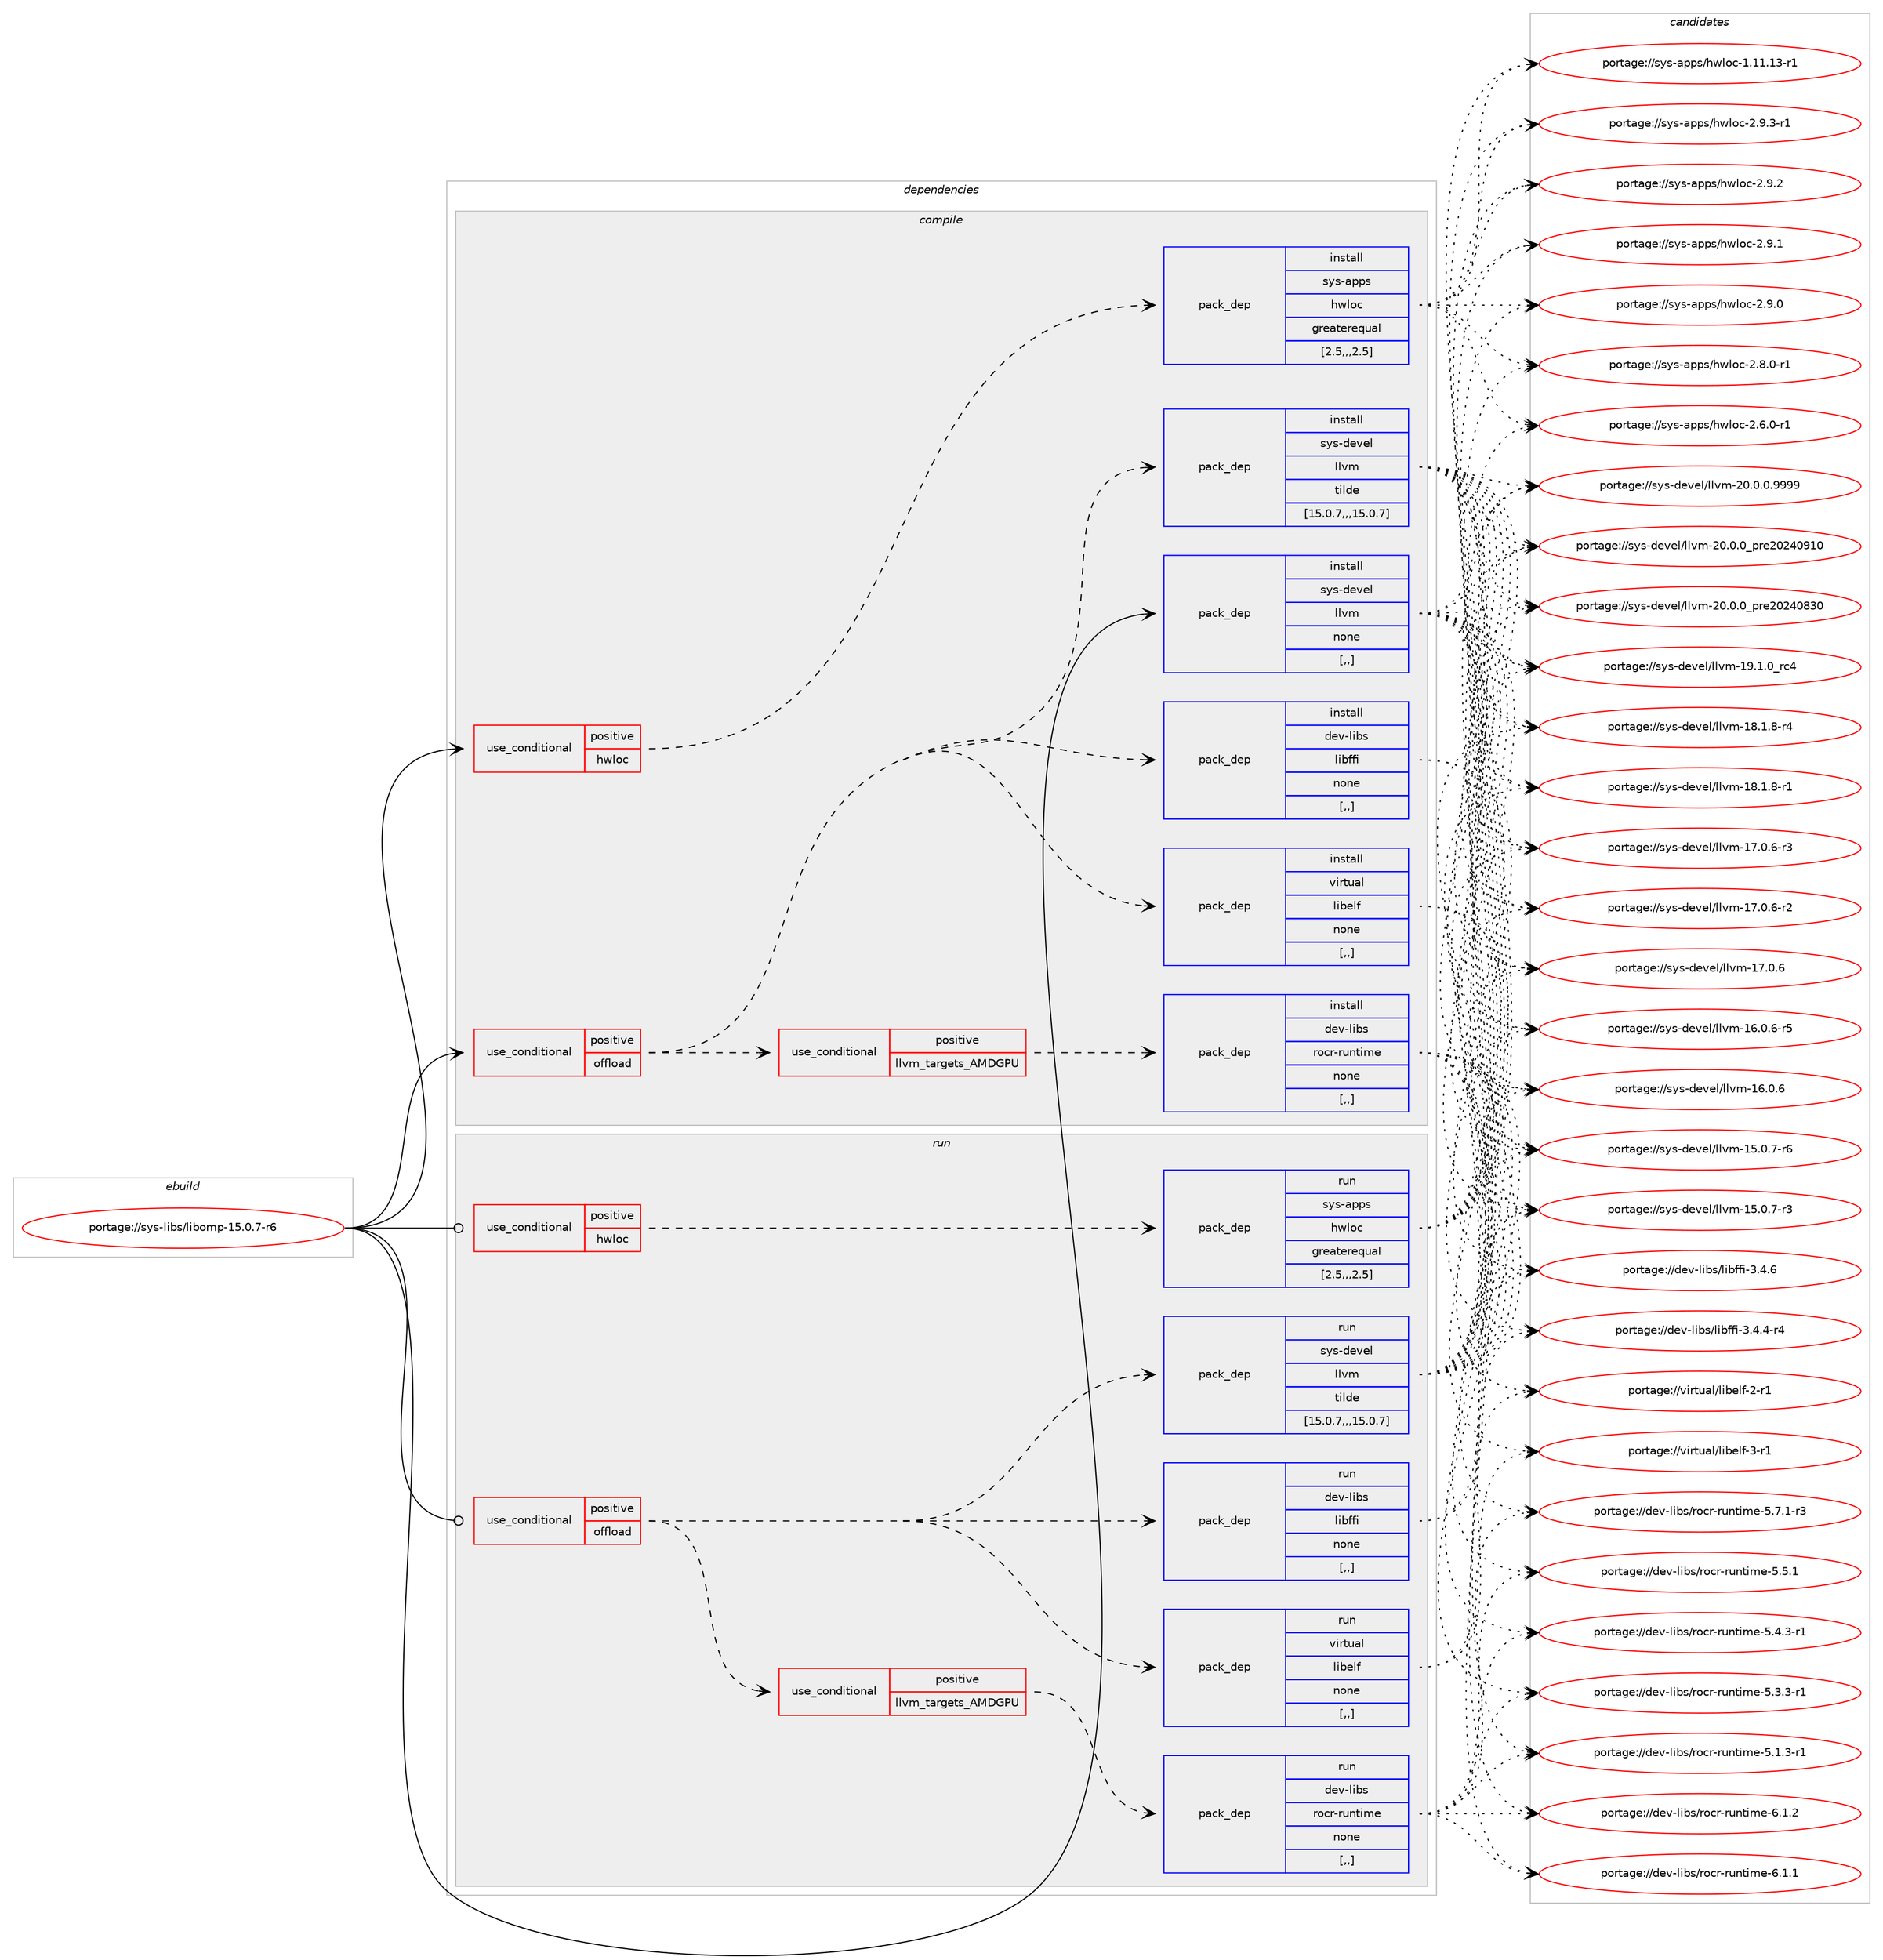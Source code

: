 digraph prolog {

# *************
# Graph options
# *************

newrank=true;
concentrate=true;
compound=true;
graph [rankdir=LR,fontname=Helvetica,fontsize=10,ranksep=1.5];#, ranksep=2.5, nodesep=0.2];
edge  [arrowhead=vee];
node  [fontname=Helvetica,fontsize=10];

# **********
# The ebuild
# **********

subgraph cluster_leftcol {
color=gray;
label=<<i>ebuild</i>>;
id [label="portage://sys-libs/libomp-15.0.7-r6", color=red, width=4, href="../sys-libs/libomp-15.0.7-r6.svg"];
}

# ****************
# The dependencies
# ****************

subgraph cluster_midcol {
color=gray;
label=<<i>dependencies</i>>;
subgraph cluster_compile {
fillcolor="#eeeeee";
style=filled;
label=<<i>compile</i>>;
subgraph cond252107 {
dependency952907 [label=<<TABLE BORDER="0" CELLBORDER="1" CELLSPACING="0" CELLPADDING="4"><TR><TD ROWSPAN="3" CELLPADDING="10">use_conditional</TD></TR><TR><TD>positive</TD></TR><TR><TD>hwloc</TD></TR></TABLE>>, shape=none, color=red];
subgraph pack694067 {
dependency952908 [label=<<TABLE BORDER="0" CELLBORDER="1" CELLSPACING="0" CELLPADDING="4" WIDTH="220"><TR><TD ROWSPAN="6" CELLPADDING="30">pack_dep</TD></TR><TR><TD WIDTH="110">install</TD></TR><TR><TD>sys-apps</TD></TR><TR><TD>hwloc</TD></TR><TR><TD>greaterequal</TD></TR><TR><TD>[2.5,,,2.5]</TD></TR></TABLE>>, shape=none, color=blue];
}
dependency952907:e -> dependency952908:w [weight=20,style="dashed",arrowhead="vee"];
}
id:e -> dependency952907:w [weight=20,style="solid",arrowhead="vee"];
subgraph cond252108 {
dependency952909 [label=<<TABLE BORDER="0" CELLBORDER="1" CELLSPACING="0" CELLPADDING="4"><TR><TD ROWSPAN="3" CELLPADDING="10">use_conditional</TD></TR><TR><TD>positive</TD></TR><TR><TD>offload</TD></TR></TABLE>>, shape=none, color=red];
subgraph pack694068 {
dependency952910 [label=<<TABLE BORDER="0" CELLBORDER="1" CELLSPACING="0" CELLPADDING="4" WIDTH="220"><TR><TD ROWSPAN="6" CELLPADDING="30">pack_dep</TD></TR><TR><TD WIDTH="110">install</TD></TR><TR><TD>virtual</TD></TR><TR><TD>libelf</TD></TR><TR><TD>none</TD></TR><TR><TD>[,,]</TD></TR></TABLE>>, shape=none, color=blue];
}
dependency952909:e -> dependency952910:w [weight=20,style="dashed",arrowhead="vee"];
subgraph pack694069 {
dependency952911 [label=<<TABLE BORDER="0" CELLBORDER="1" CELLSPACING="0" CELLPADDING="4" WIDTH="220"><TR><TD ROWSPAN="6" CELLPADDING="30">pack_dep</TD></TR><TR><TD WIDTH="110">install</TD></TR><TR><TD>dev-libs</TD></TR><TR><TD>libffi</TD></TR><TR><TD>none</TD></TR><TR><TD>[,,]</TD></TR></TABLE>>, shape=none, color=blue];
}
dependency952909:e -> dependency952911:w [weight=20,style="dashed",arrowhead="vee"];
subgraph pack694070 {
dependency952912 [label=<<TABLE BORDER="0" CELLBORDER="1" CELLSPACING="0" CELLPADDING="4" WIDTH="220"><TR><TD ROWSPAN="6" CELLPADDING="30">pack_dep</TD></TR><TR><TD WIDTH="110">install</TD></TR><TR><TD>sys-devel</TD></TR><TR><TD>llvm</TD></TR><TR><TD>tilde</TD></TR><TR><TD>[15.0.7,,,15.0.7]</TD></TR></TABLE>>, shape=none, color=blue];
}
dependency952909:e -> dependency952912:w [weight=20,style="dashed",arrowhead="vee"];
subgraph cond252109 {
dependency952913 [label=<<TABLE BORDER="0" CELLBORDER="1" CELLSPACING="0" CELLPADDING="4"><TR><TD ROWSPAN="3" CELLPADDING="10">use_conditional</TD></TR><TR><TD>positive</TD></TR><TR><TD>llvm_targets_AMDGPU</TD></TR></TABLE>>, shape=none, color=red];
subgraph pack694071 {
dependency952914 [label=<<TABLE BORDER="0" CELLBORDER="1" CELLSPACING="0" CELLPADDING="4" WIDTH="220"><TR><TD ROWSPAN="6" CELLPADDING="30">pack_dep</TD></TR><TR><TD WIDTH="110">install</TD></TR><TR><TD>dev-libs</TD></TR><TR><TD>rocr-runtime</TD></TR><TR><TD>none</TD></TR><TR><TD>[,,]</TD></TR></TABLE>>, shape=none, color=blue];
}
dependency952913:e -> dependency952914:w [weight=20,style="dashed",arrowhead="vee"];
}
dependency952909:e -> dependency952913:w [weight=20,style="dashed",arrowhead="vee"];
}
id:e -> dependency952909:w [weight=20,style="solid",arrowhead="vee"];
subgraph pack694072 {
dependency952915 [label=<<TABLE BORDER="0" CELLBORDER="1" CELLSPACING="0" CELLPADDING="4" WIDTH="220"><TR><TD ROWSPAN="6" CELLPADDING="30">pack_dep</TD></TR><TR><TD WIDTH="110">install</TD></TR><TR><TD>sys-devel</TD></TR><TR><TD>llvm</TD></TR><TR><TD>none</TD></TR><TR><TD>[,,]</TD></TR></TABLE>>, shape=none, color=blue];
}
id:e -> dependency952915:w [weight=20,style="solid",arrowhead="vee"];
}
subgraph cluster_compileandrun {
fillcolor="#eeeeee";
style=filled;
label=<<i>compile and run</i>>;
}
subgraph cluster_run {
fillcolor="#eeeeee";
style=filled;
label=<<i>run</i>>;
subgraph cond252110 {
dependency952916 [label=<<TABLE BORDER="0" CELLBORDER="1" CELLSPACING="0" CELLPADDING="4"><TR><TD ROWSPAN="3" CELLPADDING="10">use_conditional</TD></TR><TR><TD>positive</TD></TR><TR><TD>hwloc</TD></TR></TABLE>>, shape=none, color=red];
subgraph pack694073 {
dependency952917 [label=<<TABLE BORDER="0" CELLBORDER="1" CELLSPACING="0" CELLPADDING="4" WIDTH="220"><TR><TD ROWSPAN="6" CELLPADDING="30">pack_dep</TD></TR><TR><TD WIDTH="110">run</TD></TR><TR><TD>sys-apps</TD></TR><TR><TD>hwloc</TD></TR><TR><TD>greaterequal</TD></TR><TR><TD>[2.5,,,2.5]</TD></TR></TABLE>>, shape=none, color=blue];
}
dependency952916:e -> dependency952917:w [weight=20,style="dashed",arrowhead="vee"];
}
id:e -> dependency952916:w [weight=20,style="solid",arrowhead="odot"];
subgraph cond252111 {
dependency952918 [label=<<TABLE BORDER="0" CELLBORDER="1" CELLSPACING="0" CELLPADDING="4"><TR><TD ROWSPAN="3" CELLPADDING="10">use_conditional</TD></TR><TR><TD>positive</TD></TR><TR><TD>offload</TD></TR></TABLE>>, shape=none, color=red];
subgraph pack694074 {
dependency952919 [label=<<TABLE BORDER="0" CELLBORDER="1" CELLSPACING="0" CELLPADDING="4" WIDTH="220"><TR><TD ROWSPAN="6" CELLPADDING="30">pack_dep</TD></TR><TR><TD WIDTH="110">run</TD></TR><TR><TD>virtual</TD></TR><TR><TD>libelf</TD></TR><TR><TD>none</TD></TR><TR><TD>[,,]</TD></TR></TABLE>>, shape=none, color=blue];
}
dependency952918:e -> dependency952919:w [weight=20,style="dashed",arrowhead="vee"];
subgraph pack694075 {
dependency952920 [label=<<TABLE BORDER="0" CELLBORDER="1" CELLSPACING="0" CELLPADDING="4" WIDTH="220"><TR><TD ROWSPAN="6" CELLPADDING="30">pack_dep</TD></TR><TR><TD WIDTH="110">run</TD></TR><TR><TD>dev-libs</TD></TR><TR><TD>libffi</TD></TR><TR><TD>none</TD></TR><TR><TD>[,,]</TD></TR></TABLE>>, shape=none, color=blue];
}
dependency952918:e -> dependency952920:w [weight=20,style="dashed",arrowhead="vee"];
subgraph pack694076 {
dependency952921 [label=<<TABLE BORDER="0" CELLBORDER="1" CELLSPACING="0" CELLPADDING="4" WIDTH="220"><TR><TD ROWSPAN="6" CELLPADDING="30">pack_dep</TD></TR><TR><TD WIDTH="110">run</TD></TR><TR><TD>sys-devel</TD></TR><TR><TD>llvm</TD></TR><TR><TD>tilde</TD></TR><TR><TD>[15.0.7,,,15.0.7]</TD></TR></TABLE>>, shape=none, color=blue];
}
dependency952918:e -> dependency952921:w [weight=20,style="dashed",arrowhead="vee"];
subgraph cond252112 {
dependency952922 [label=<<TABLE BORDER="0" CELLBORDER="1" CELLSPACING="0" CELLPADDING="4"><TR><TD ROWSPAN="3" CELLPADDING="10">use_conditional</TD></TR><TR><TD>positive</TD></TR><TR><TD>llvm_targets_AMDGPU</TD></TR></TABLE>>, shape=none, color=red];
subgraph pack694077 {
dependency952923 [label=<<TABLE BORDER="0" CELLBORDER="1" CELLSPACING="0" CELLPADDING="4" WIDTH="220"><TR><TD ROWSPAN="6" CELLPADDING="30">pack_dep</TD></TR><TR><TD WIDTH="110">run</TD></TR><TR><TD>dev-libs</TD></TR><TR><TD>rocr-runtime</TD></TR><TR><TD>none</TD></TR><TR><TD>[,,]</TD></TR></TABLE>>, shape=none, color=blue];
}
dependency952922:e -> dependency952923:w [weight=20,style="dashed",arrowhead="vee"];
}
dependency952918:e -> dependency952922:w [weight=20,style="dashed",arrowhead="vee"];
}
id:e -> dependency952918:w [weight=20,style="solid",arrowhead="odot"];
}
}

# **************
# The candidates
# **************

subgraph cluster_choices {
rank=same;
color=gray;
label=<<i>candidates</i>>;

subgraph choice694067 {
color=black;
nodesep=1;
choice115121115459711211211547104119108111994550465746514511449 [label="portage://sys-apps/hwloc-2.9.3-r1", color=red, width=4,href="../sys-apps/hwloc-2.9.3-r1.svg"];
choice11512111545971121121154710411910811199455046574650 [label="portage://sys-apps/hwloc-2.9.2", color=red, width=4,href="../sys-apps/hwloc-2.9.2.svg"];
choice11512111545971121121154710411910811199455046574649 [label="portage://sys-apps/hwloc-2.9.1", color=red, width=4,href="../sys-apps/hwloc-2.9.1.svg"];
choice11512111545971121121154710411910811199455046574648 [label="portage://sys-apps/hwloc-2.9.0", color=red, width=4,href="../sys-apps/hwloc-2.9.0.svg"];
choice115121115459711211211547104119108111994550465646484511449 [label="portage://sys-apps/hwloc-2.8.0-r1", color=red, width=4,href="../sys-apps/hwloc-2.8.0-r1.svg"];
choice115121115459711211211547104119108111994550465446484511449 [label="portage://sys-apps/hwloc-2.6.0-r1", color=red, width=4,href="../sys-apps/hwloc-2.6.0-r1.svg"];
choice1151211154597112112115471041191081119945494649494649514511449 [label="portage://sys-apps/hwloc-1.11.13-r1", color=red, width=4,href="../sys-apps/hwloc-1.11.13-r1.svg"];
dependency952908:e -> choice115121115459711211211547104119108111994550465746514511449:w [style=dotted,weight="100"];
dependency952908:e -> choice11512111545971121121154710411910811199455046574650:w [style=dotted,weight="100"];
dependency952908:e -> choice11512111545971121121154710411910811199455046574649:w [style=dotted,weight="100"];
dependency952908:e -> choice11512111545971121121154710411910811199455046574648:w [style=dotted,weight="100"];
dependency952908:e -> choice115121115459711211211547104119108111994550465646484511449:w [style=dotted,weight="100"];
dependency952908:e -> choice115121115459711211211547104119108111994550465446484511449:w [style=dotted,weight="100"];
dependency952908:e -> choice1151211154597112112115471041191081119945494649494649514511449:w [style=dotted,weight="100"];
}
subgraph choice694068 {
color=black;
nodesep=1;
choice11810511411611797108471081059810110810245514511449 [label="portage://virtual/libelf-3-r1", color=red, width=4,href="../virtual/libelf-3-r1.svg"];
choice11810511411611797108471081059810110810245504511449 [label="portage://virtual/libelf-2-r1", color=red, width=4,href="../virtual/libelf-2-r1.svg"];
dependency952910:e -> choice11810511411611797108471081059810110810245514511449:w [style=dotted,weight="100"];
dependency952910:e -> choice11810511411611797108471081059810110810245504511449:w [style=dotted,weight="100"];
}
subgraph choice694069 {
color=black;
nodesep=1;
choice10010111845108105981154710810598102102105455146524654 [label="portage://dev-libs/libffi-3.4.6", color=red, width=4,href="../dev-libs/libffi-3.4.6.svg"];
choice100101118451081059811547108105981021021054551465246524511452 [label="portage://dev-libs/libffi-3.4.4-r4", color=red, width=4,href="../dev-libs/libffi-3.4.4-r4.svg"];
dependency952911:e -> choice10010111845108105981154710810598102102105455146524654:w [style=dotted,weight="100"];
dependency952911:e -> choice100101118451081059811547108105981021021054551465246524511452:w [style=dotted,weight="100"];
}
subgraph choice694070 {
color=black;
nodesep=1;
choice1151211154510010111810110847108108118109455048464846484657575757 [label="portage://sys-devel/llvm-20.0.0.9999", color=red, width=4,href="../sys-devel/llvm-20.0.0.9999.svg"];
choice115121115451001011181011084710810811810945504846484648951121141015048505248574948 [label="portage://sys-devel/llvm-20.0.0_pre20240910", color=red, width=4,href="../sys-devel/llvm-20.0.0_pre20240910.svg"];
choice115121115451001011181011084710810811810945504846484648951121141015048505248565148 [label="portage://sys-devel/llvm-20.0.0_pre20240830", color=red, width=4,href="../sys-devel/llvm-20.0.0_pre20240830.svg"];
choice115121115451001011181011084710810811810945495746494648951149952 [label="portage://sys-devel/llvm-19.1.0_rc4", color=red, width=4,href="../sys-devel/llvm-19.1.0_rc4.svg"];
choice1151211154510010111810110847108108118109454956464946564511452 [label="portage://sys-devel/llvm-18.1.8-r4", color=red, width=4,href="../sys-devel/llvm-18.1.8-r4.svg"];
choice1151211154510010111810110847108108118109454956464946564511449 [label="portage://sys-devel/llvm-18.1.8-r1", color=red, width=4,href="../sys-devel/llvm-18.1.8-r1.svg"];
choice1151211154510010111810110847108108118109454955464846544511451 [label="portage://sys-devel/llvm-17.0.6-r3", color=red, width=4,href="../sys-devel/llvm-17.0.6-r3.svg"];
choice1151211154510010111810110847108108118109454955464846544511450 [label="portage://sys-devel/llvm-17.0.6-r2", color=red, width=4,href="../sys-devel/llvm-17.0.6-r2.svg"];
choice115121115451001011181011084710810811810945495546484654 [label="portage://sys-devel/llvm-17.0.6", color=red, width=4,href="../sys-devel/llvm-17.0.6.svg"];
choice1151211154510010111810110847108108118109454954464846544511453 [label="portage://sys-devel/llvm-16.0.6-r5", color=red, width=4,href="../sys-devel/llvm-16.0.6-r5.svg"];
choice115121115451001011181011084710810811810945495446484654 [label="portage://sys-devel/llvm-16.0.6", color=red, width=4,href="../sys-devel/llvm-16.0.6.svg"];
choice1151211154510010111810110847108108118109454953464846554511454 [label="portage://sys-devel/llvm-15.0.7-r6", color=red, width=4,href="../sys-devel/llvm-15.0.7-r6.svg"];
choice1151211154510010111810110847108108118109454953464846554511451 [label="portage://sys-devel/llvm-15.0.7-r3", color=red, width=4,href="../sys-devel/llvm-15.0.7-r3.svg"];
dependency952912:e -> choice1151211154510010111810110847108108118109455048464846484657575757:w [style=dotted,weight="100"];
dependency952912:e -> choice115121115451001011181011084710810811810945504846484648951121141015048505248574948:w [style=dotted,weight="100"];
dependency952912:e -> choice115121115451001011181011084710810811810945504846484648951121141015048505248565148:w [style=dotted,weight="100"];
dependency952912:e -> choice115121115451001011181011084710810811810945495746494648951149952:w [style=dotted,weight="100"];
dependency952912:e -> choice1151211154510010111810110847108108118109454956464946564511452:w [style=dotted,weight="100"];
dependency952912:e -> choice1151211154510010111810110847108108118109454956464946564511449:w [style=dotted,weight="100"];
dependency952912:e -> choice1151211154510010111810110847108108118109454955464846544511451:w [style=dotted,weight="100"];
dependency952912:e -> choice1151211154510010111810110847108108118109454955464846544511450:w [style=dotted,weight="100"];
dependency952912:e -> choice115121115451001011181011084710810811810945495546484654:w [style=dotted,weight="100"];
dependency952912:e -> choice1151211154510010111810110847108108118109454954464846544511453:w [style=dotted,weight="100"];
dependency952912:e -> choice115121115451001011181011084710810811810945495446484654:w [style=dotted,weight="100"];
dependency952912:e -> choice1151211154510010111810110847108108118109454953464846554511454:w [style=dotted,weight="100"];
dependency952912:e -> choice1151211154510010111810110847108108118109454953464846554511451:w [style=dotted,weight="100"];
}
subgraph choice694071 {
color=black;
nodesep=1;
choice1001011184510810598115471141119911445114117110116105109101455446494650 [label="portage://dev-libs/rocr-runtime-6.1.2", color=red, width=4,href="../dev-libs/rocr-runtime-6.1.2.svg"];
choice1001011184510810598115471141119911445114117110116105109101455446494649 [label="portage://dev-libs/rocr-runtime-6.1.1", color=red, width=4,href="../dev-libs/rocr-runtime-6.1.1.svg"];
choice10010111845108105981154711411199114451141171101161051091014553465546494511451 [label="portage://dev-libs/rocr-runtime-5.7.1-r3", color=red, width=4,href="../dev-libs/rocr-runtime-5.7.1-r3.svg"];
choice1001011184510810598115471141119911445114117110116105109101455346534649 [label="portage://dev-libs/rocr-runtime-5.5.1", color=red, width=4,href="../dev-libs/rocr-runtime-5.5.1.svg"];
choice10010111845108105981154711411199114451141171101161051091014553465246514511449 [label="portage://dev-libs/rocr-runtime-5.4.3-r1", color=red, width=4,href="../dev-libs/rocr-runtime-5.4.3-r1.svg"];
choice10010111845108105981154711411199114451141171101161051091014553465146514511449 [label="portage://dev-libs/rocr-runtime-5.3.3-r1", color=red, width=4,href="../dev-libs/rocr-runtime-5.3.3-r1.svg"];
choice10010111845108105981154711411199114451141171101161051091014553464946514511449 [label="portage://dev-libs/rocr-runtime-5.1.3-r1", color=red, width=4,href="../dev-libs/rocr-runtime-5.1.3-r1.svg"];
dependency952914:e -> choice1001011184510810598115471141119911445114117110116105109101455446494650:w [style=dotted,weight="100"];
dependency952914:e -> choice1001011184510810598115471141119911445114117110116105109101455446494649:w [style=dotted,weight="100"];
dependency952914:e -> choice10010111845108105981154711411199114451141171101161051091014553465546494511451:w [style=dotted,weight="100"];
dependency952914:e -> choice1001011184510810598115471141119911445114117110116105109101455346534649:w [style=dotted,weight="100"];
dependency952914:e -> choice10010111845108105981154711411199114451141171101161051091014553465246514511449:w [style=dotted,weight="100"];
dependency952914:e -> choice10010111845108105981154711411199114451141171101161051091014553465146514511449:w [style=dotted,weight="100"];
dependency952914:e -> choice10010111845108105981154711411199114451141171101161051091014553464946514511449:w [style=dotted,weight="100"];
}
subgraph choice694072 {
color=black;
nodesep=1;
choice1151211154510010111810110847108108118109455048464846484657575757 [label="portage://sys-devel/llvm-20.0.0.9999", color=red, width=4,href="../sys-devel/llvm-20.0.0.9999.svg"];
choice115121115451001011181011084710810811810945504846484648951121141015048505248574948 [label="portage://sys-devel/llvm-20.0.0_pre20240910", color=red, width=4,href="../sys-devel/llvm-20.0.0_pre20240910.svg"];
choice115121115451001011181011084710810811810945504846484648951121141015048505248565148 [label="portage://sys-devel/llvm-20.0.0_pre20240830", color=red, width=4,href="../sys-devel/llvm-20.0.0_pre20240830.svg"];
choice115121115451001011181011084710810811810945495746494648951149952 [label="portage://sys-devel/llvm-19.1.0_rc4", color=red, width=4,href="../sys-devel/llvm-19.1.0_rc4.svg"];
choice1151211154510010111810110847108108118109454956464946564511452 [label="portage://sys-devel/llvm-18.1.8-r4", color=red, width=4,href="../sys-devel/llvm-18.1.8-r4.svg"];
choice1151211154510010111810110847108108118109454956464946564511449 [label="portage://sys-devel/llvm-18.1.8-r1", color=red, width=4,href="../sys-devel/llvm-18.1.8-r1.svg"];
choice1151211154510010111810110847108108118109454955464846544511451 [label="portage://sys-devel/llvm-17.0.6-r3", color=red, width=4,href="../sys-devel/llvm-17.0.6-r3.svg"];
choice1151211154510010111810110847108108118109454955464846544511450 [label="portage://sys-devel/llvm-17.0.6-r2", color=red, width=4,href="../sys-devel/llvm-17.0.6-r2.svg"];
choice115121115451001011181011084710810811810945495546484654 [label="portage://sys-devel/llvm-17.0.6", color=red, width=4,href="../sys-devel/llvm-17.0.6.svg"];
choice1151211154510010111810110847108108118109454954464846544511453 [label="portage://sys-devel/llvm-16.0.6-r5", color=red, width=4,href="../sys-devel/llvm-16.0.6-r5.svg"];
choice115121115451001011181011084710810811810945495446484654 [label="portage://sys-devel/llvm-16.0.6", color=red, width=4,href="../sys-devel/llvm-16.0.6.svg"];
choice1151211154510010111810110847108108118109454953464846554511454 [label="portage://sys-devel/llvm-15.0.7-r6", color=red, width=4,href="../sys-devel/llvm-15.0.7-r6.svg"];
choice1151211154510010111810110847108108118109454953464846554511451 [label="portage://sys-devel/llvm-15.0.7-r3", color=red, width=4,href="../sys-devel/llvm-15.0.7-r3.svg"];
dependency952915:e -> choice1151211154510010111810110847108108118109455048464846484657575757:w [style=dotted,weight="100"];
dependency952915:e -> choice115121115451001011181011084710810811810945504846484648951121141015048505248574948:w [style=dotted,weight="100"];
dependency952915:e -> choice115121115451001011181011084710810811810945504846484648951121141015048505248565148:w [style=dotted,weight="100"];
dependency952915:e -> choice115121115451001011181011084710810811810945495746494648951149952:w [style=dotted,weight="100"];
dependency952915:e -> choice1151211154510010111810110847108108118109454956464946564511452:w [style=dotted,weight="100"];
dependency952915:e -> choice1151211154510010111810110847108108118109454956464946564511449:w [style=dotted,weight="100"];
dependency952915:e -> choice1151211154510010111810110847108108118109454955464846544511451:w [style=dotted,weight="100"];
dependency952915:e -> choice1151211154510010111810110847108108118109454955464846544511450:w [style=dotted,weight="100"];
dependency952915:e -> choice115121115451001011181011084710810811810945495546484654:w [style=dotted,weight="100"];
dependency952915:e -> choice1151211154510010111810110847108108118109454954464846544511453:w [style=dotted,weight="100"];
dependency952915:e -> choice115121115451001011181011084710810811810945495446484654:w [style=dotted,weight="100"];
dependency952915:e -> choice1151211154510010111810110847108108118109454953464846554511454:w [style=dotted,weight="100"];
dependency952915:e -> choice1151211154510010111810110847108108118109454953464846554511451:w [style=dotted,weight="100"];
}
subgraph choice694073 {
color=black;
nodesep=1;
choice115121115459711211211547104119108111994550465746514511449 [label="portage://sys-apps/hwloc-2.9.3-r1", color=red, width=4,href="../sys-apps/hwloc-2.9.3-r1.svg"];
choice11512111545971121121154710411910811199455046574650 [label="portage://sys-apps/hwloc-2.9.2", color=red, width=4,href="../sys-apps/hwloc-2.9.2.svg"];
choice11512111545971121121154710411910811199455046574649 [label="portage://sys-apps/hwloc-2.9.1", color=red, width=4,href="../sys-apps/hwloc-2.9.1.svg"];
choice11512111545971121121154710411910811199455046574648 [label="portage://sys-apps/hwloc-2.9.0", color=red, width=4,href="../sys-apps/hwloc-2.9.0.svg"];
choice115121115459711211211547104119108111994550465646484511449 [label="portage://sys-apps/hwloc-2.8.0-r1", color=red, width=4,href="../sys-apps/hwloc-2.8.0-r1.svg"];
choice115121115459711211211547104119108111994550465446484511449 [label="portage://sys-apps/hwloc-2.6.0-r1", color=red, width=4,href="../sys-apps/hwloc-2.6.0-r1.svg"];
choice1151211154597112112115471041191081119945494649494649514511449 [label="portage://sys-apps/hwloc-1.11.13-r1", color=red, width=4,href="../sys-apps/hwloc-1.11.13-r1.svg"];
dependency952917:e -> choice115121115459711211211547104119108111994550465746514511449:w [style=dotted,weight="100"];
dependency952917:e -> choice11512111545971121121154710411910811199455046574650:w [style=dotted,weight="100"];
dependency952917:e -> choice11512111545971121121154710411910811199455046574649:w [style=dotted,weight="100"];
dependency952917:e -> choice11512111545971121121154710411910811199455046574648:w [style=dotted,weight="100"];
dependency952917:e -> choice115121115459711211211547104119108111994550465646484511449:w [style=dotted,weight="100"];
dependency952917:e -> choice115121115459711211211547104119108111994550465446484511449:w [style=dotted,weight="100"];
dependency952917:e -> choice1151211154597112112115471041191081119945494649494649514511449:w [style=dotted,weight="100"];
}
subgraph choice694074 {
color=black;
nodesep=1;
choice11810511411611797108471081059810110810245514511449 [label="portage://virtual/libelf-3-r1", color=red, width=4,href="../virtual/libelf-3-r1.svg"];
choice11810511411611797108471081059810110810245504511449 [label="portage://virtual/libelf-2-r1", color=red, width=4,href="../virtual/libelf-2-r1.svg"];
dependency952919:e -> choice11810511411611797108471081059810110810245514511449:w [style=dotted,weight="100"];
dependency952919:e -> choice11810511411611797108471081059810110810245504511449:w [style=dotted,weight="100"];
}
subgraph choice694075 {
color=black;
nodesep=1;
choice10010111845108105981154710810598102102105455146524654 [label="portage://dev-libs/libffi-3.4.6", color=red, width=4,href="../dev-libs/libffi-3.4.6.svg"];
choice100101118451081059811547108105981021021054551465246524511452 [label="portage://dev-libs/libffi-3.4.4-r4", color=red, width=4,href="../dev-libs/libffi-3.4.4-r4.svg"];
dependency952920:e -> choice10010111845108105981154710810598102102105455146524654:w [style=dotted,weight="100"];
dependency952920:e -> choice100101118451081059811547108105981021021054551465246524511452:w [style=dotted,weight="100"];
}
subgraph choice694076 {
color=black;
nodesep=1;
choice1151211154510010111810110847108108118109455048464846484657575757 [label="portage://sys-devel/llvm-20.0.0.9999", color=red, width=4,href="../sys-devel/llvm-20.0.0.9999.svg"];
choice115121115451001011181011084710810811810945504846484648951121141015048505248574948 [label="portage://sys-devel/llvm-20.0.0_pre20240910", color=red, width=4,href="../sys-devel/llvm-20.0.0_pre20240910.svg"];
choice115121115451001011181011084710810811810945504846484648951121141015048505248565148 [label="portage://sys-devel/llvm-20.0.0_pre20240830", color=red, width=4,href="../sys-devel/llvm-20.0.0_pre20240830.svg"];
choice115121115451001011181011084710810811810945495746494648951149952 [label="portage://sys-devel/llvm-19.1.0_rc4", color=red, width=4,href="../sys-devel/llvm-19.1.0_rc4.svg"];
choice1151211154510010111810110847108108118109454956464946564511452 [label="portage://sys-devel/llvm-18.1.8-r4", color=red, width=4,href="../sys-devel/llvm-18.1.8-r4.svg"];
choice1151211154510010111810110847108108118109454956464946564511449 [label="portage://sys-devel/llvm-18.1.8-r1", color=red, width=4,href="../sys-devel/llvm-18.1.8-r1.svg"];
choice1151211154510010111810110847108108118109454955464846544511451 [label="portage://sys-devel/llvm-17.0.6-r3", color=red, width=4,href="../sys-devel/llvm-17.0.6-r3.svg"];
choice1151211154510010111810110847108108118109454955464846544511450 [label="portage://sys-devel/llvm-17.0.6-r2", color=red, width=4,href="../sys-devel/llvm-17.0.6-r2.svg"];
choice115121115451001011181011084710810811810945495546484654 [label="portage://sys-devel/llvm-17.0.6", color=red, width=4,href="../sys-devel/llvm-17.0.6.svg"];
choice1151211154510010111810110847108108118109454954464846544511453 [label="portage://sys-devel/llvm-16.0.6-r5", color=red, width=4,href="../sys-devel/llvm-16.0.6-r5.svg"];
choice115121115451001011181011084710810811810945495446484654 [label="portage://sys-devel/llvm-16.0.6", color=red, width=4,href="../sys-devel/llvm-16.0.6.svg"];
choice1151211154510010111810110847108108118109454953464846554511454 [label="portage://sys-devel/llvm-15.0.7-r6", color=red, width=4,href="../sys-devel/llvm-15.0.7-r6.svg"];
choice1151211154510010111810110847108108118109454953464846554511451 [label="portage://sys-devel/llvm-15.0.7-r3", color=red, width=4,href="../sys-devel/llvm-15.0.7-r3.svg"];
dependency952921:e -> choice1151211154510010111810110847108108118109455048464846484657575757:w [style=dotted,weight="100"];
dependency952921:e -> choice115121115451001011181011084710810811810945504846484648951121141015048505248574948:w [style=dotted,weight="100"];
dependency952921:e -> choice115121115451001011181011084710810811810945504846484648951121141015048505248565148:w [style=dotted,weight="100"];
dependency952921:e -> choice115121115451001011181011084710810811810945495746494648951149952:w [style=dotted,weight="100"];
dependency952921:e -> choice1151211154510010111810110847108108118109454956464946564511452:w [style=dotted,weight="100"];
dependency952921:e -> choice1151211154510010111810110847108108118109454956464946564511449:w [style=dotted,weight="100"];
dependency952921:e -> choice1151211154510010111810110847108108118109454955464846544511451:w [style=dotted,weight="100"];
dependency952921:e -> choice1151211154510010111810110847108108118109454955464846544511450:w [style=dotted,weight="100"];
dependency952921:e -> choice115121115451001011181011084710810811810945495546484654:w [style=dotted,weight="100"];
dependency952921:e -> choice1151211154510010111810110847108108118109454954464846544511453:w [style=dotted,weight="100"];
dependency952921:e -> choice115121115451001011181011084710810811810945495446484654:w [style=dotted,weight="100"];
dependency952921:e -> choice1151211154510010111810110847108108118109454953464846554511454:w [style=dotted,weight="100"];
dependency952921:e -> choice1151211154510010111810110847108108118109454953464846554511451:w [style=dotted,weight="100"];
}
subgraph choice694077 {
color=black;
nodesep=1;
choice1001011184510810598115471141119911445114117110116105109101455446494650 [label="portage://dev-libs/rocr-runtime-6.1.2", color=red, width=4,href="../dev-libs/rocr-runtime-6.1.2.svg"];
choice1001011184510810598115471141119911445114117110116105109101455446494649 [label="portage://dev-libs/rocr-runtime-6.1.1", color=red, width=4,href="../dev-libs/rocr-runtime-6.1.1.svg"];
choice10010111845108105981154711411199114451141171101161051091014553465546494511451 [label="portage://dev-libs/rocr-runtime-5.7.1-r3", color=red, width=4,href="../dev-libs/rocr-runtime-5.7.1-r3.svg"];
choice1001011184510810598115471141119911445114117110116105109101455346534649 [label="portage://dev-libs/rocr-runtime-5.5.1", color=red, width=4,href="../dev-libs/rocr-runtime-5.5.1.svg"];
choice10010111845108105981154711411199114451141171101161051091014553465246514511449 [label="portage://dev-libs/rocr-runtime-5.4.3-r1", color=red, width=4,href="../dev-libs/rocr-runtime-5.4.3-r1.svg"];
choice10010111845108105981154711411199114451141171101161051091014553465146514511449 [label="portage://dev-libs/rocr-runtime-5.3.3-r1", color=red, width=4,href="../dev-libs/rocr-runtime-5.3.3-r1.svg"];
choice10010111845108105981154711411199114451141171101161051091014553464946514511449 [label="portage://dev-libs/rocr-runtime-5.1.3-r1", color=red, width=4,href="../dev-libs/rocr-runtime-5.1.3-r1.svg"];
dependency952923:e -> choice1001011184510810598115471141119911445114117110116105109101455446494650:w [style=dotted,weight="100"];
dependency952923:e -> choice1001011184510810598115471141119911445114117110116105109101455446494649:w [style=dotted,weight="100"];
dependency952923:e -> choice10010111845108105981154711411199114451141171101161051091014553465546494511451:w [style=dotted,weight="100"];
dependency952923:e -> choice1001011184510810598115471141119911445114117110116105109101455346534649:w [style=dotted,weight="100"];
dependency952923:e -> choice10010111845108105981154711411199114451141171101161051091014553465246514511449:w [style=dotted,weight="100"];
dependency952923:e -> choice10010111845108105981154711411199114451141171101161051091014553465146514511449:w [style=dotted,weight="100"];
dependency952923:e -> choice10010111845108105981154711411199114451141171101161051091014553464946514511449:w [style=dotted,weight="100"];
}
}

}
